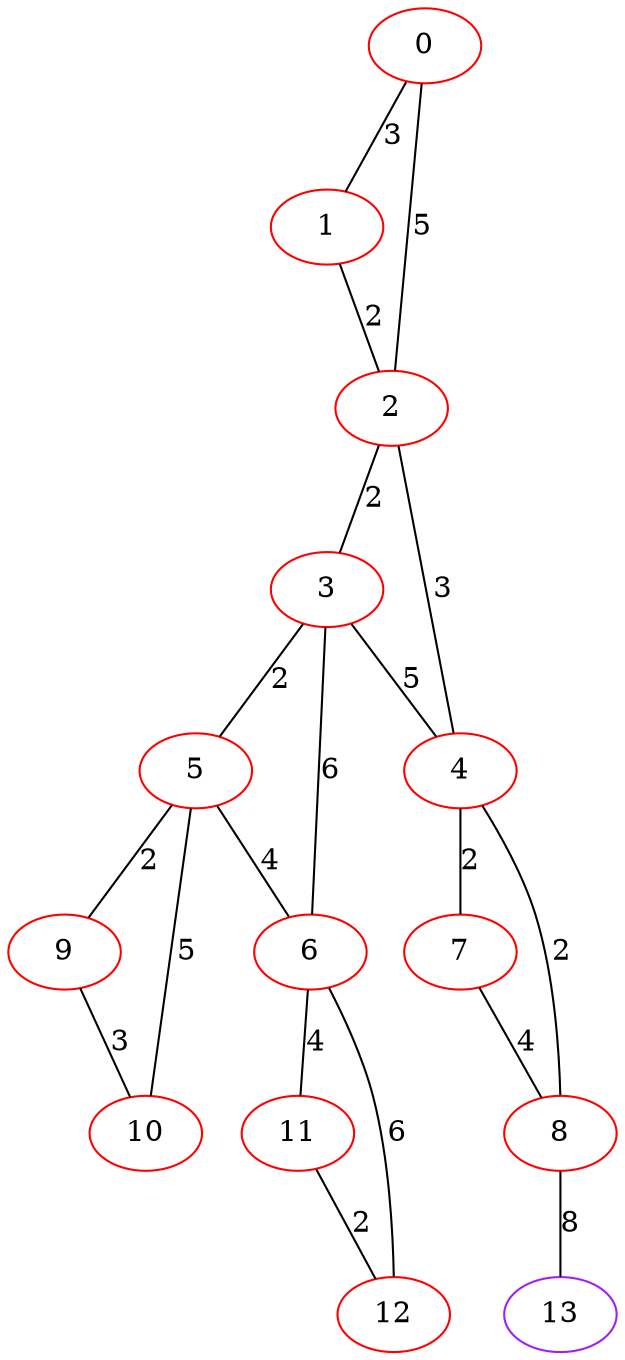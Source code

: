 graph "" {
0 [color=red, weight=1];
1 [color=red, weight=1];
2 [color=red, weight=1];
3 [color=red, weight=1];
4 [color=red, weight=1];
5 [color=red, weight=1];
6 [color=red, weight=1];
7 [color=red, weight=1];
8 [color=red, weight=1];
9 [color=red, weight=1];
10 [color=red, weight=1];
11 [color=red, weight=1];
12 [color=red, weight=1];
13 [color=purple, weight=4];
0 -- 1  [key=0, label=3];
0 -- 2  [key=0, label=5];
1 -- 2  [key=0, label=2];
2 -- 3  [key=0, label=2];
2 -- 4  [key=0, label=3];
3 -- 4  [key=0, label=5];
3 -- 5  [key=0, label=2];
3 -- 6  [key=0, label=6];
4 -- 8  [key=0, label=2];
4 -- 7  [key=0, label=2];
5 -- 9  [key=0, label=2];
5 -- 10  [key=0, label=5];
5 -- 6  [key=0, label=4];
6 -- 11  [key=0, label=4];
6 -- 12  [key=0, label=6];
7 -- 8  [key=0, label=4];
8 -- 13  [key=0, label=8];
9 -- 10  [key=0, label=3];
11 -- 12  [key=0, label=2];
}
